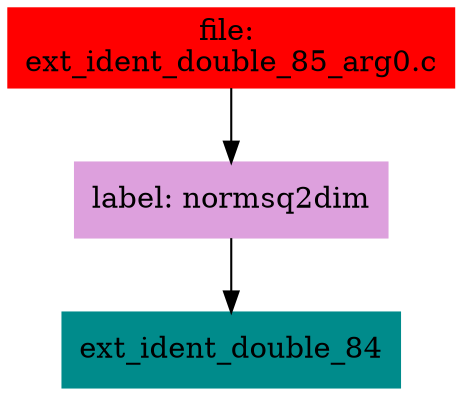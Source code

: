 digraph G {
node [shape=box]

0 [label="file: 
ext_ident_double_85_arg0.c",color=red, style=filled]
1 [label="label: normsq2dim",color=plum, style=filled]
0 -> 1
2 [label="ext_ident_double_84",color=cyan4, style=filled]
1 -> 2


}

